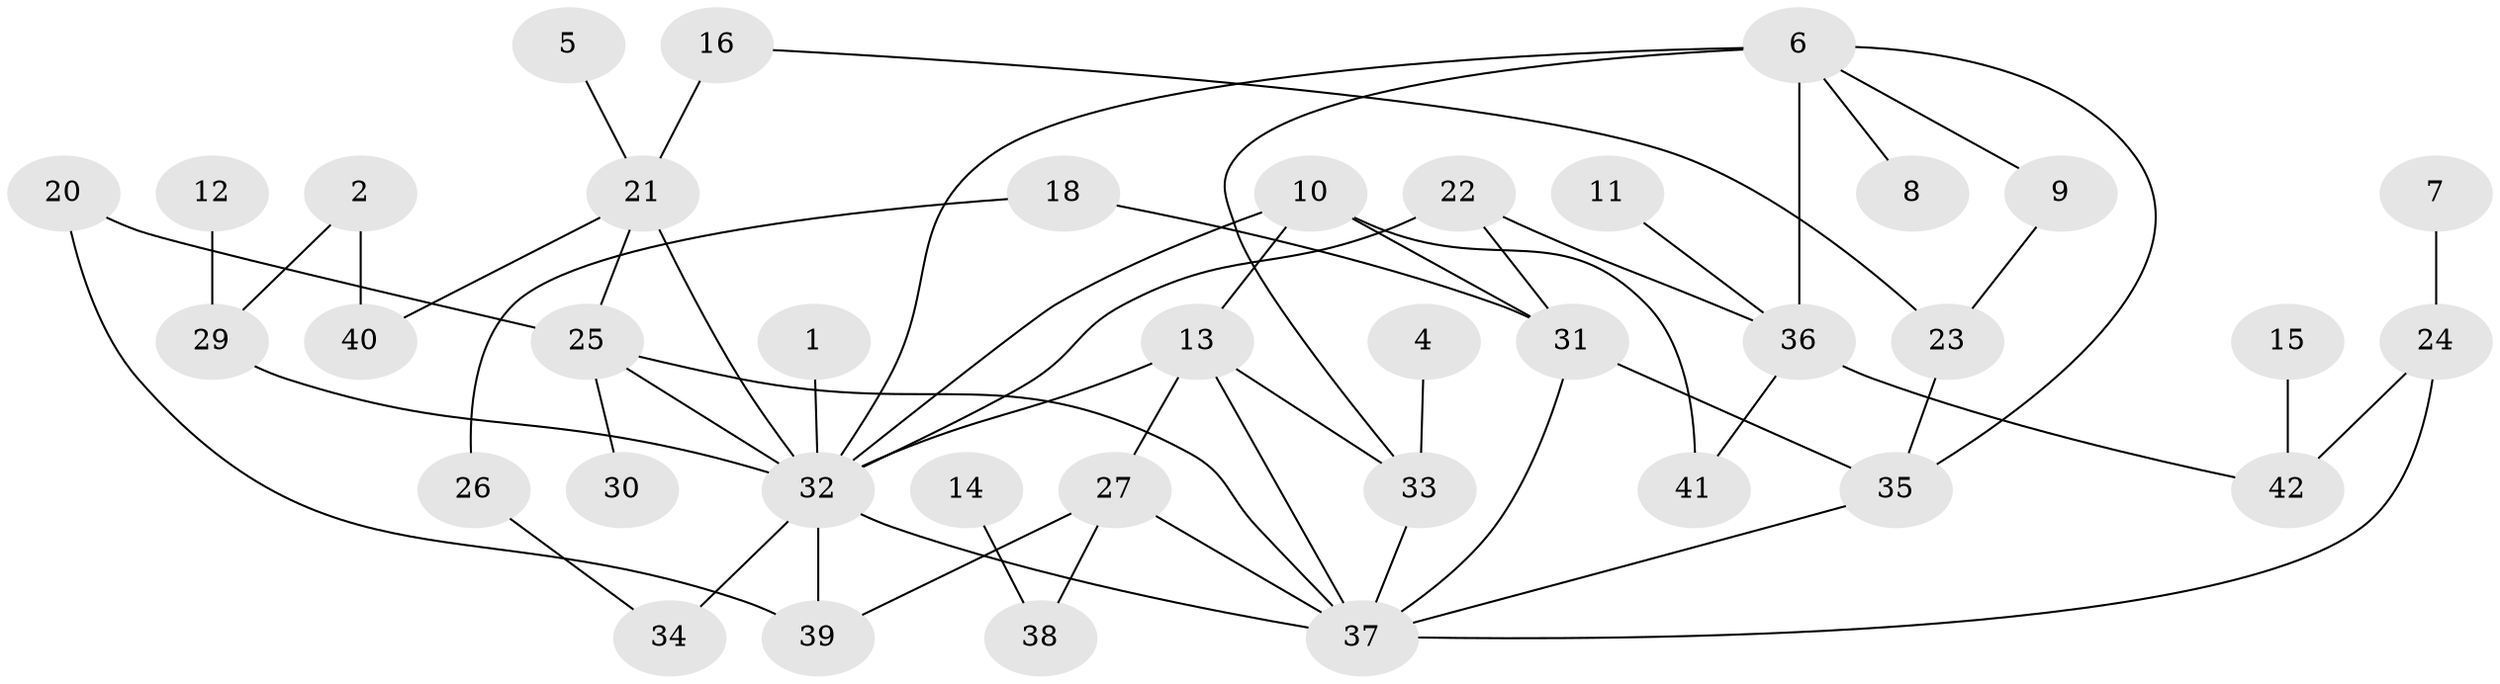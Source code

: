 // original degree distribution, {2: 0.2619047619047619, 4: 0.14285714285714285, 1: 0.25, 0: 0.047619047619047616, 5: 0.03571428571428571, 3: 0.23809523809523808, 8: 0.023809523809523808}
// Generated by graph-tools (version 1.1) at 2025/25/03/09/25 03:25:23]
// undirected, 38 vertices, 57 edges
graph export_dot {
graph [start="1"]
  node [color=gray90,style=filled];
  1;
  2;
  4;
  5;
  6;
  7;
  8;
  9;
  10;
  11;
  12;
  13;
  14;
  15;
  16;
  18;
  20;
  21;
  22;
  23;
  24;
  25;
  26;
  27;
  29;
  30;
  31;
  32;
  33;
  34;
  35;
  36;
  37;
  38;
  39;
  40;
  41;
  42;
  1 -- 32 [weight=1.0];
  2 -- 29 [weight=1.0];
  2 -- 40 [weight=1.0];
  4 -- 33 [weight=1.0];
  5 -- 21 [weight=1.0];
  6 -- 8 [weight=1.0];
  6 -- 9 [weight=1.0];
  6 -- 32 [weight=2.0];
  6 -- 33 [weight=1.0];
  6 -- 35 [weight=1.0];
  6 -- 36 [weight=1.0];
  7 -- 24 [weight=1.0];
  9 -- 23 [weight=1.0];
  10 -- 13 [weight=1.0];
  10 -- 31 [weight=1.0];
  10 -- 32 [weight=1.0];
  10 -- 41 [weight=1.0];
  11 -- 36 [weight=1.0];
  12 -- 29 [weight=1.0];
  13 -- 27 [weight=1.0];
  13 -- 32 [weight=1.0];
  13 -- 33 [weight=1.0];
  13 -- 37 [weight=1.0];
  14 -- 38 [weight=1.0];
  15 -- 42 [weight=1.0];
  16 -- 21 [weight=2.0];
  16 -- 23 [weight=1.0];
  18 -- 26 [weight=1.0];
  18 -- 31 [weight=1.0];
  20 -- 25 [weight=1.0];
  20 -- 39 [weight=1.0];
  21 -- 25 [weight=1.0];
  21 -- 32 [weight=1.0];
  21 -- 40 [weight=1.0];
  22 -- 31 [weight=1.0];
  22 -- 32 [weight=1.0];
  22 -- 36 [weight=1.0];
  23 -- 35 [weight=1.0];
  24 -- 37 [weight=1.0];
  24 -- 42 [weight=1.0];
  25 -- 30 [weight=1.0];
  25 -- 32 [weight=1.0];
  25 -- 37 [weight=1.0];
  26 -- 34 [weight=1.0];
  27 -- 37 [weight=1.0];
  27 -- 38 [weight=1.0];
  27 -- 39 [weight=1.0];
  29 -- 32 [weight=1.0];
  31 -- 35 [weight=1.0];
  31 -- 37 [weight=1.0];
  32 -- 34 [weight=2.0];
  32 -- 37 [weight=1.0];
  32 -- 39 [weight=1.0];
  33 -- 37 [weight=1.0];
  35 -- 37 [weight=1.0];
  36 -- 41 [weight=1.0];
  36 -- 42 [weight=1.0];
}
